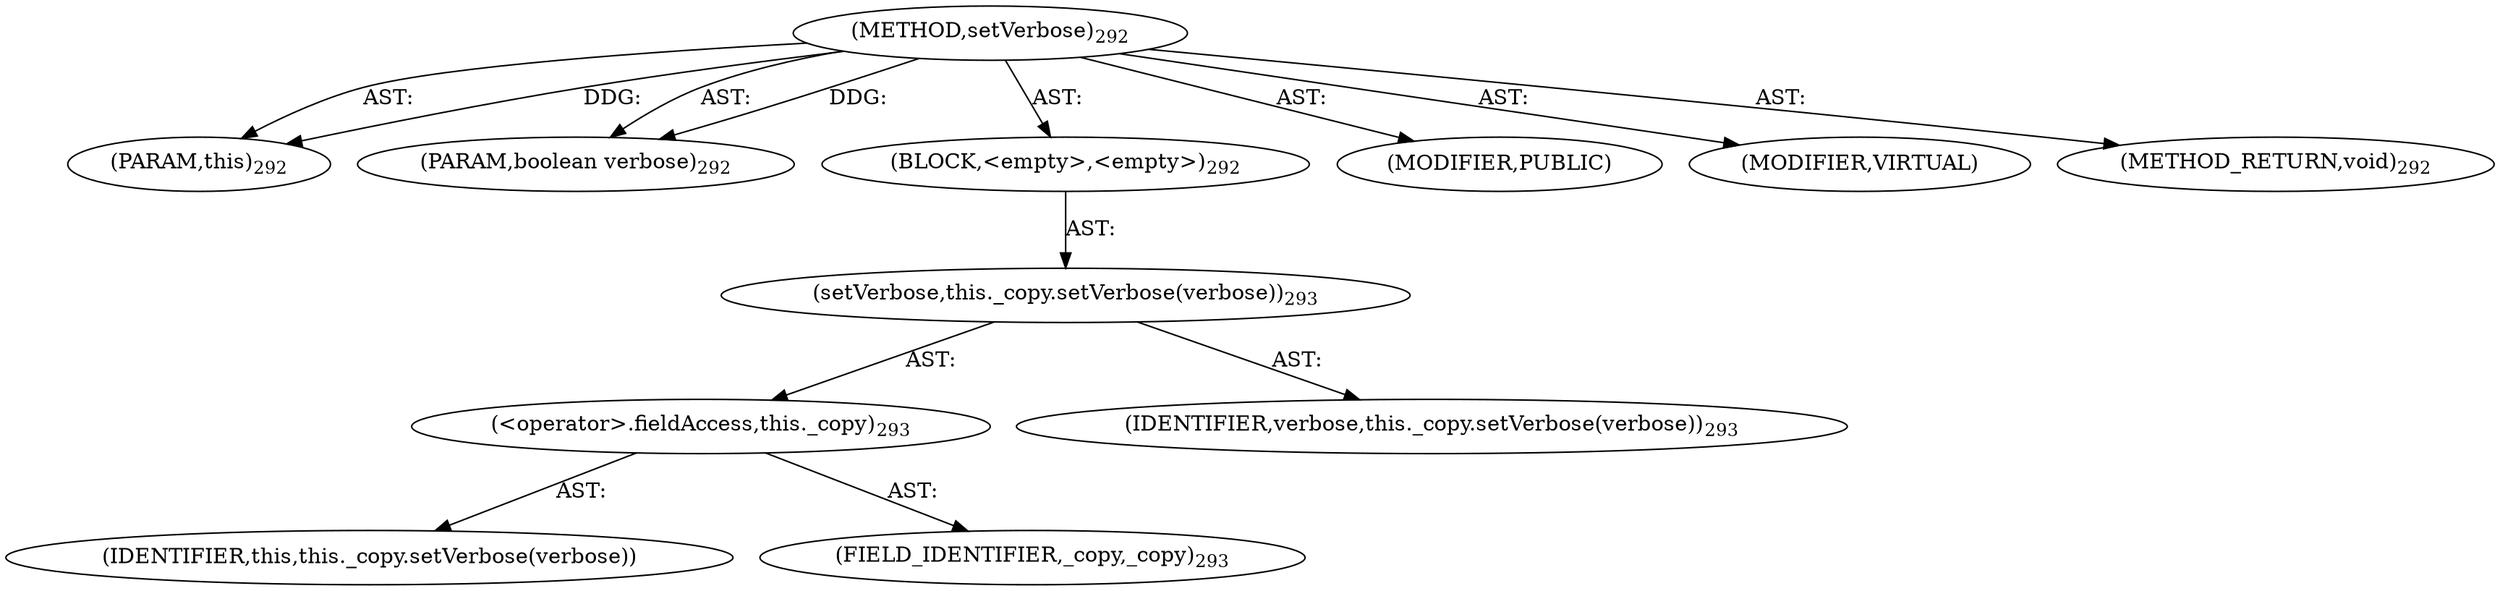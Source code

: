 digraph "setVerbose" {  
"111669149703" [label = <(METHOD,setVerbose)<SUB>292</SUB>> ]
"115964117009" [label = <(PARAM,this)<SUB>292</SUB>> ]
"115964117010" [label = <(PARAM,boolean verbose)<SUB>292</SUB>> ]
"25769803799" [label = <(BLOCK,&lt;empty&gt;,&lt;empty&gt;)<SUB>292</SUB>> ]
"30064771224" [label = <(setVerbose,this._copy.setVerbose(verbose))<SUB>293</SUB>> ]
"30064771225" [label = <(&lt;operator&gt;.fieldAccess,this._copy)<SUB>293</SUB>> ]
"68719476869" [label = <(IDENTIFIER,this,this._copy.setVerbose(verbose))> ]
"55834574875" [label = <(FIELD_IDENTIFIER,_copy,_copy)<SUB>293</SUB>> ]
"68719476870" [label = <(IDENTIFIER,verbose,this._copy.setVerbose(verbose))<SUB>293</SUB>> ]
"133143986191" [label = <(MODIFIER,PUBLIC)> ]
"133143986192" [label = <(MODIFIER,VIRTUAL)> ]
"128849018887" [label = <(METHOD_RETURN,void)<SUB>292</SUB>> ]
  "111669149703" -> "115964117009"  [ label = "AST: "] 
  "111669149703" -> "115964117010"  [ label = "AST: "] 
  "111669149703" -> "25769803799"  [ label = "AST: "] 
  "111669149703" -> "133143986191"  [ label = "AST: "] 
  "111669149703" -> "133143986192"  [ label = "AST: "] 
  "111669149703" -> "128849018887"  [ label = "AST: "] 
  "25769803799" -> "30064771224"  [ label = "AST: "] 
  "30064771224" -> "30064771225"  [ label = "AST: "] 
  "30064771224" -> "68719476870"  [ label = "AST: "] 
  "30064771225" -> "68719476869"  [ label = "AST: "] 
  "30064771225" -> "55834574875"  [ label = "AST: "] 
  "111669149703" -> "115964117009"  [ label = "DDG: "] 
  "111669149703" -> "115964117010"  [ label = "DDG: "] 
}
